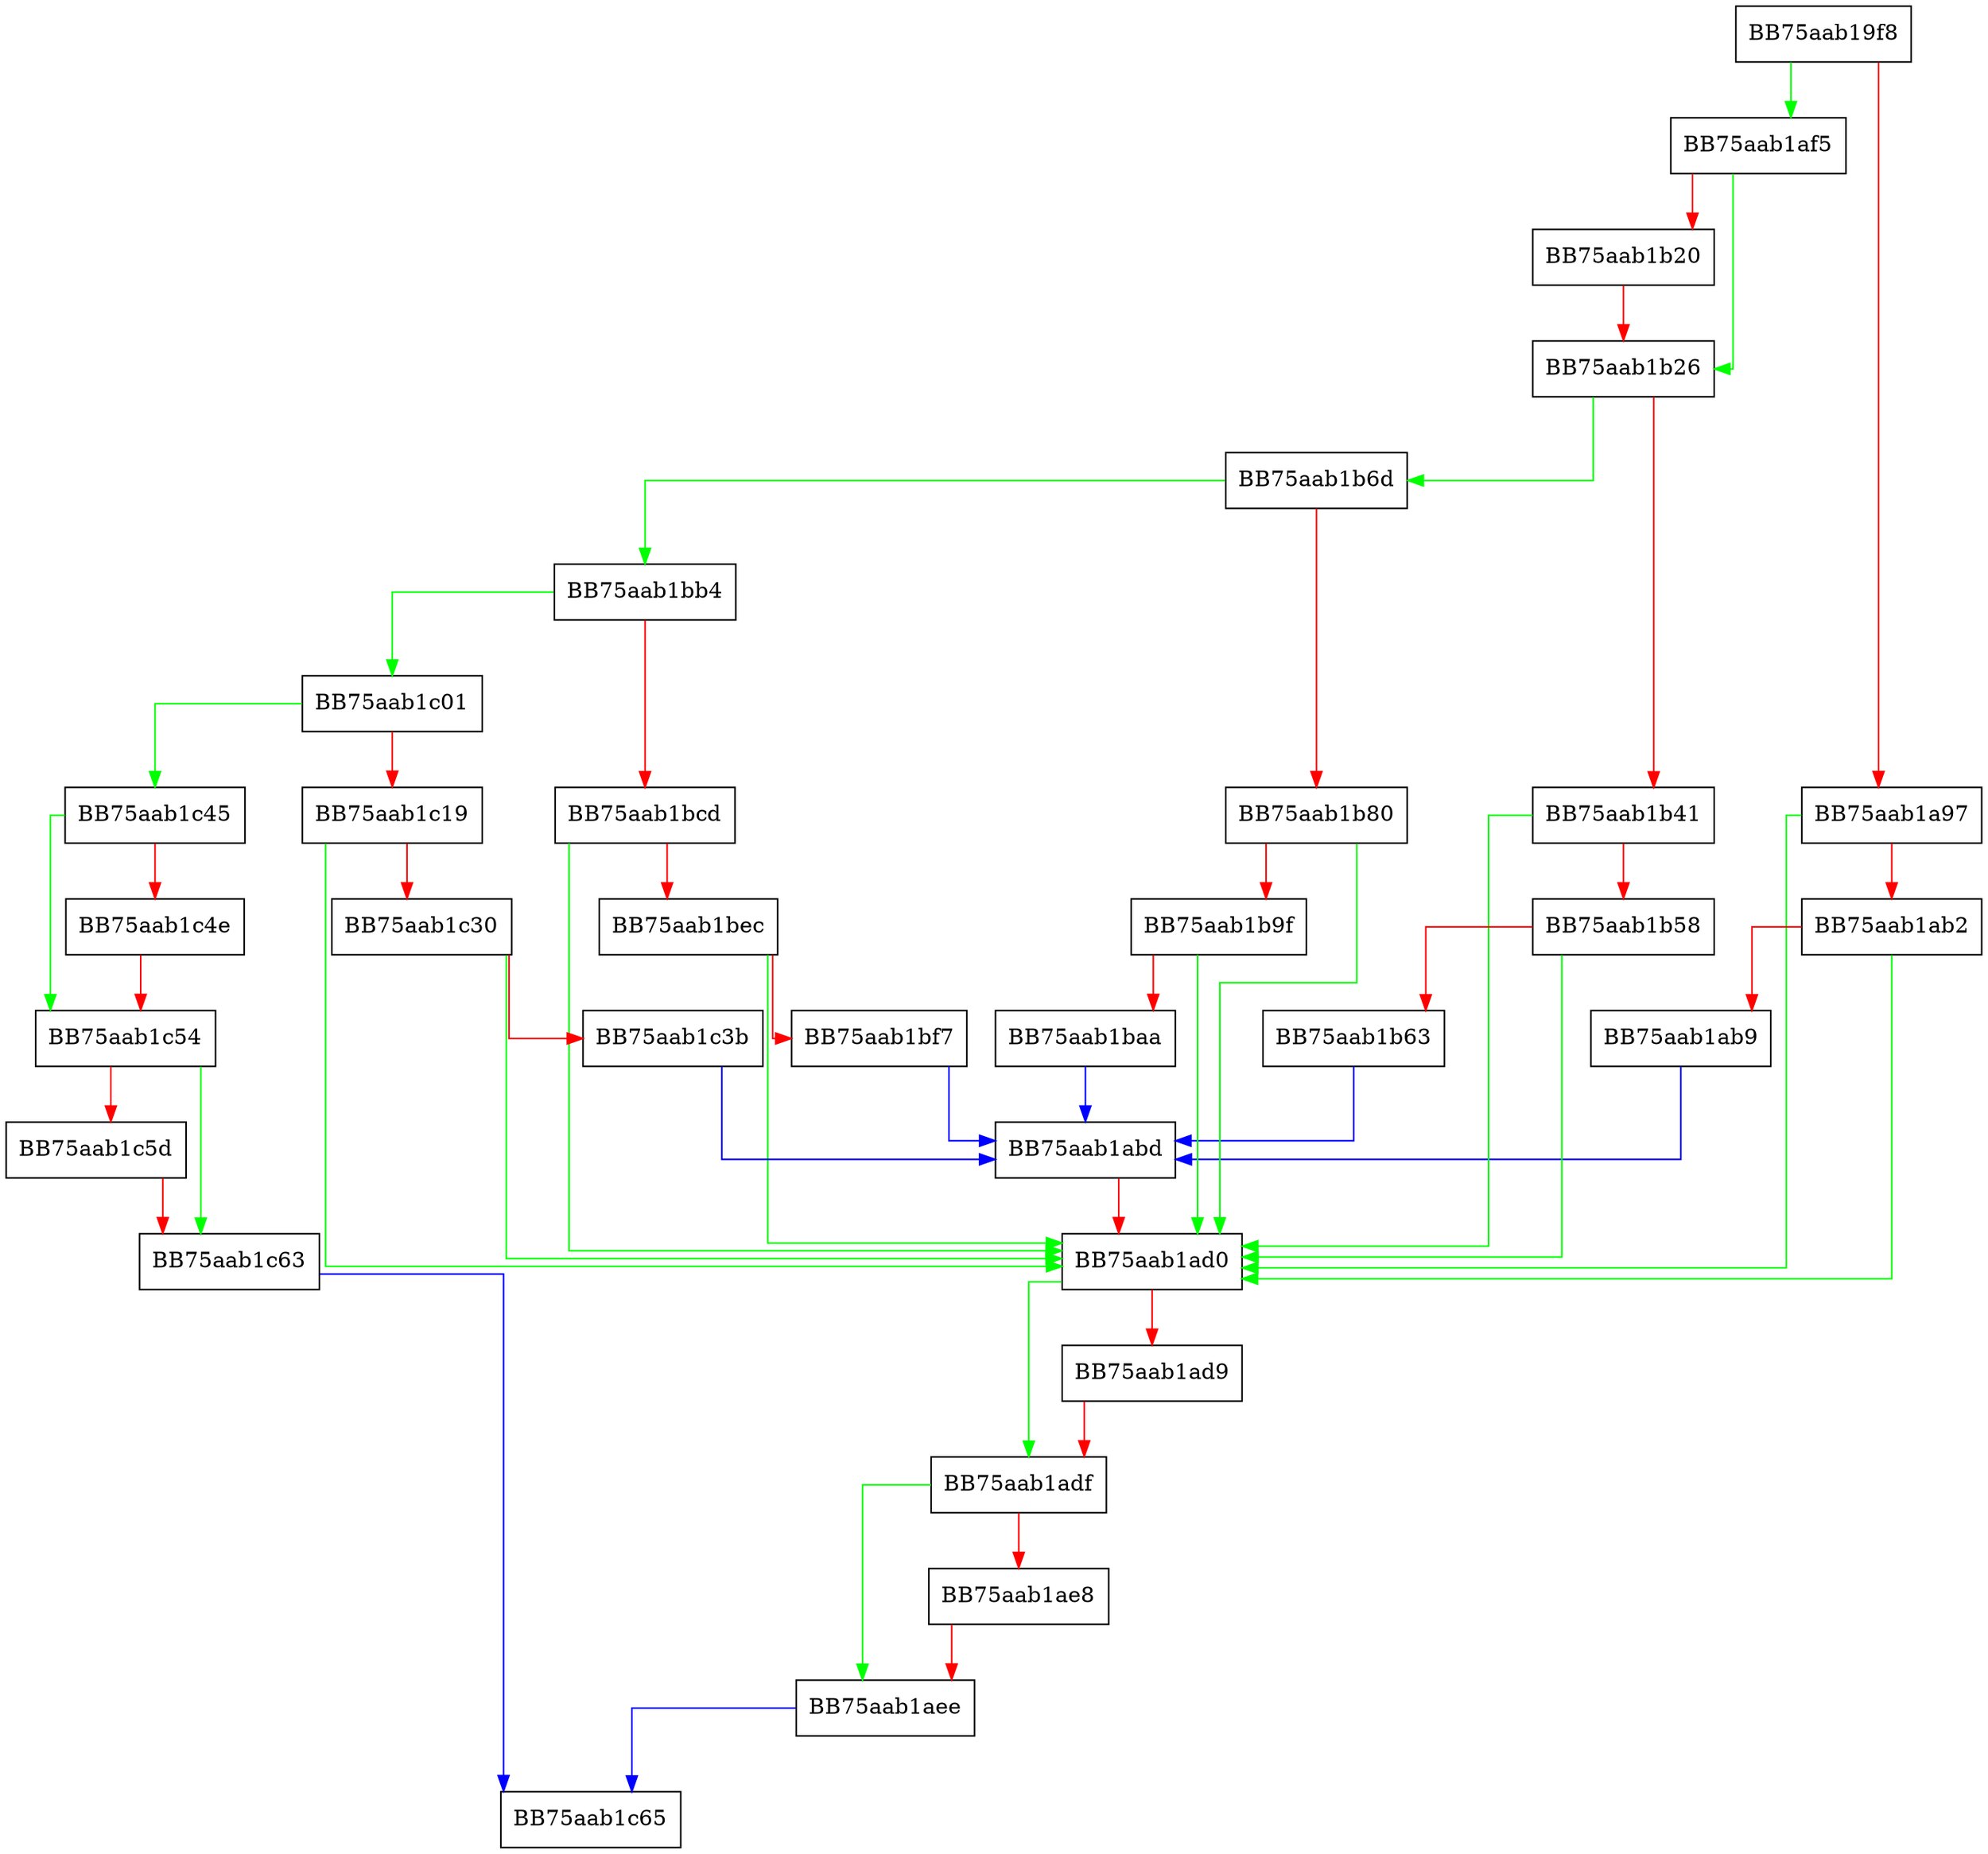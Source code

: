 digraph ResetAccess {
  node [shape="box"];
  graph [splines=ortho];
  BB75aab19f8 -> BB75aab1af5 [color="green"];
  BB75aab19f8 -> BB75aab1a97 [color="red"];
  BB75aab1a97 -> BB75aab1ad0 [color="green"];
  BB75aab1a97 -> BB75aab1ab2 [color="red"];
  BB75aab1ab2 -> BB75aab1ad0 [color="green"];
  BB75aab1ab2 -> BB75aab1ab9 [color="red"];
  BB75aab1ab9 -> BB75aab1abd [color="blue"];
  BB75aab1abd -> BB75aab1ad0 [color="red"];
  BB75aab1ad0 -> BB75aab1adf [color="green"];
  BB75aab1ad0 -> BB75aab1ad9 [color="red"];
  BB75aab1ad9 -> BB75aab1adf [color="red"];
  BB75aab1adf -> BB75aab1aee [color="green"];
  BB75aab1adf -> BB75aab1ae8 [color="red"];
  BB75aab1ae8 -> BB75aab1aee [color="red"];
  BB75aab1aee -> BB75aab1c65 [color="blue"];
  BB75aab1af5 -> BB75aab1b26 [color="green"];
  BB75aab1af5 -> BB75aab1b20 [color="red"];
  BB75aab1b20 -> BB75aab1b26 [color="red"];
  BB75aab1b26 -> BB75aab1b6d [color="green"];
  BB75aab1b26 -> BB75aab1b41 [color="red"];
  BB75aab1b41 -> BB75aab1ad0 [color="green"];
  BB75aab1b41 -> BB75aab1b58 [color="red"];
  BB75aab1b58 -> BB75aab1ad0 [color="green"];
  BB75aab1b58 -> BB75aab1b63 [color="red"];
  BB75aab1b63 -> BB75aab1abd [color="blue"];
  BB75aab1b6d -> BB75aab1bb4 [color="green"];
  BB75aab1b6d -> BB75aab1b80 [color="red"];
  BB75aab1b80 -> BB75aab1ad0 [color="green"];
  BB75aab1b80 -> BB75aab1b9f [color="red"];
  BB75aab1b9f -> BB75aab1ad0 [color="green"];
  BB75aab1b9f -> BB75aab1baa [color="red"];
  BB75aab1baa -> BB75aab1abd [color="blue"];
  BB75aab1bb4 -> BB75aab1c01 [color="green"];
  BB75aab1bb4 -> BB75aab1bcd [color="red"];
  BB75aab1bcd -> BB75aab1ad0 [color="green"];
  BB75aab1bcd -> BB75aab1bec [color="red"];
  BB75aab1bec -> BB75aab1ad0 [color="green"];
  BB75aab1bec -> BB75aab1bf7 [color="red"];
  BB75aab1bf7 -> BB75aab1abd [color="blue"];
  BB75aab1c01 -> BB75aab1c45 [color="green"];
  BB75aab1c01 -> BB75aab1c19 [color="red"];
  BB75aab1c19 -> BB75aab1ad0 [color="green"];
  BB75aab1c19 -> BB75aab1c30 [color="red"];
  BB75aab1c30 -> BB75aab1ad0 [color="green"];
  BB75aab1c30 -> BB75aab1c3b [color="red"];
  BB75aab1c3b -> BB75aab1abd [color="blue"];
  BB75aab1c45 -> BB75aab1c54 [color="green"];
  BB75aab1c45 -> BB75aab1c4e [color="red"];
  BB75aab1c4e -> BB75aab1c54 [color="red"];
  BB75aab1c54 -> BB75aab1c63 [color="green"];
  BB75aab1c54 -> BB75aab1c5d [color="red"];
  BB75aab1c5d -> BB75aab1c63 [color="red"];
  BB75aab1c63 -> BB75aab1c65 [color="blue"];
}